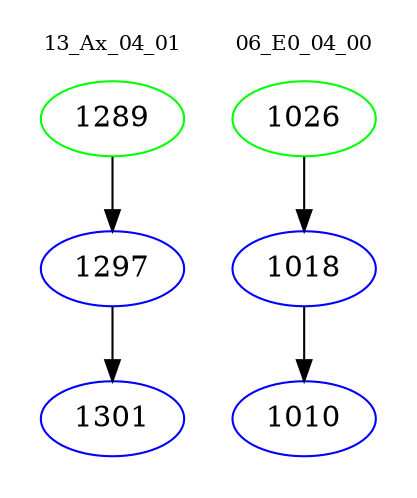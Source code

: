 digraph{
subgraph cluster_0 {
color = white
label = "13_Ax_04_01";
fontsize=10;
T0_1289 [label="1289", color="green"]
T0_1289 -> T0_1297 [color="black"]
T0_1297 [label="1297", color="blue"]
T0_1297 -> T0_1301 [color="black"]
T0_1301 [label="1301", color="blue"]
}
subgraph cluster_1 {
color = white
label = "06_E0_04_00";
fontsize=10;
T1_1026 [label="1026", color="green"]
T1_1026 -> T1_1018 [color="black"]
T1_1018 [label="1018", color="blue"]
T1_1018 -> T1_1010 [color="black"]
T1_1010 [label="1010", color="blue"]
}
}

